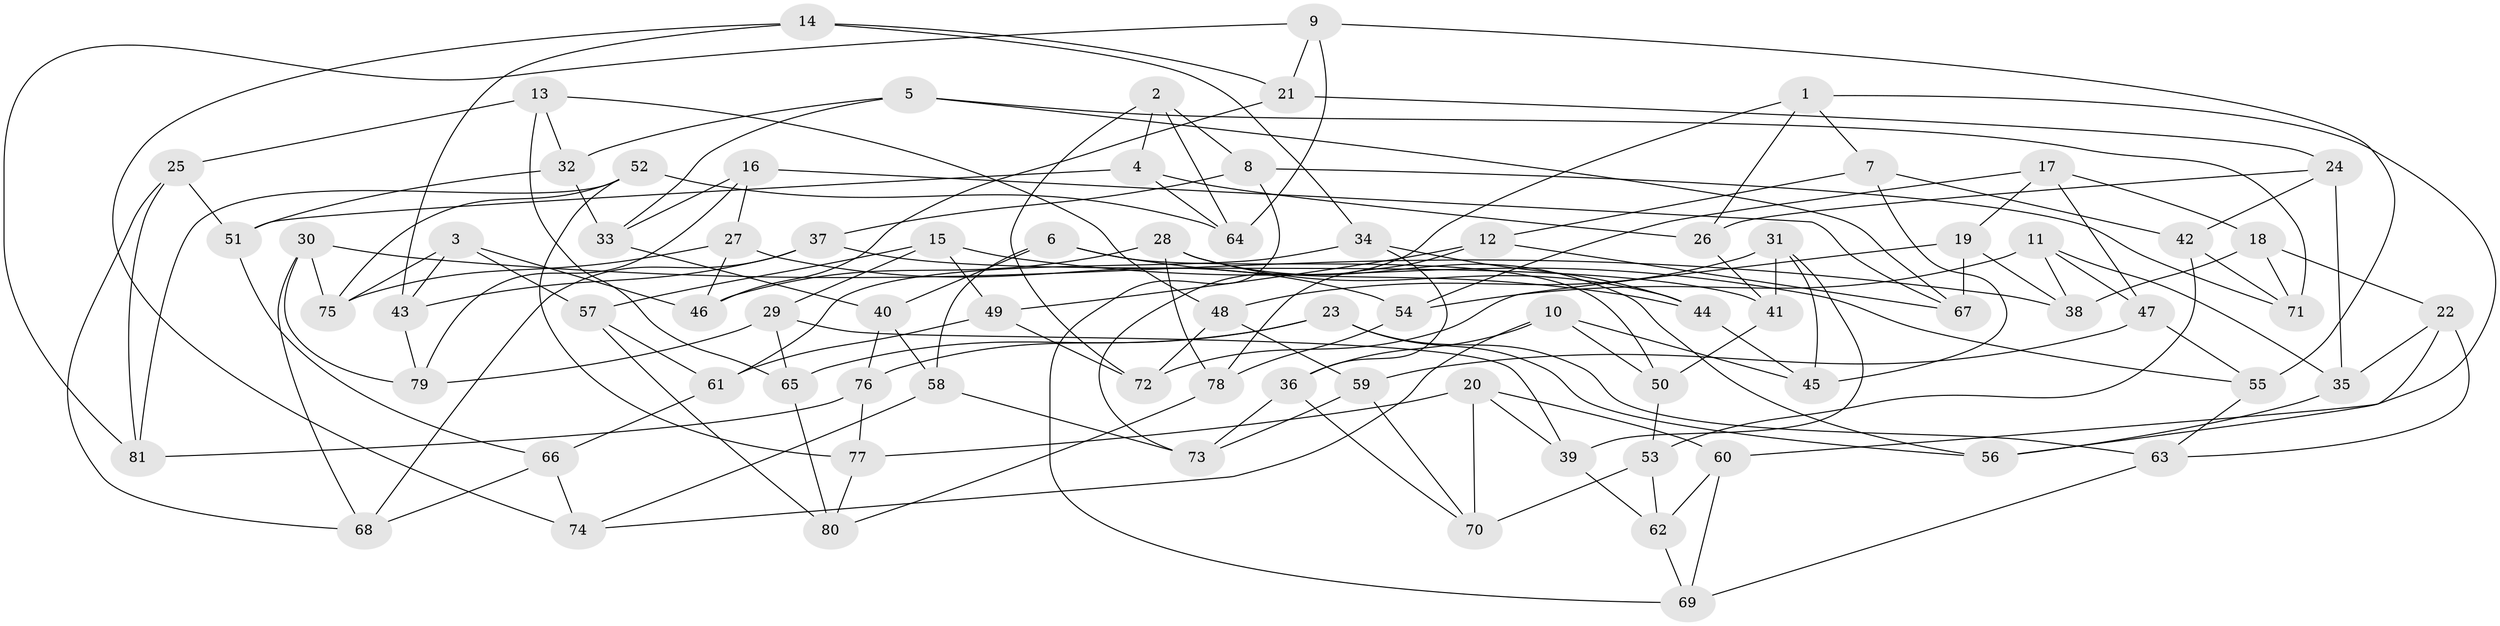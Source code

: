 // coarse degree distribution, {3: 0.125, 5: 0.15625, 4: 0.34375, 9: 0.0625, 7: 0.125, 2: 0.0625, 11: 0.03125, 6: 0.09375}
// Generated by graph-tools (version 1.1) at 2025/03/03/04/25 22:03:50]
// undirected, 81 vertices, 162 edges
graph export_dot {
graph [start="1"]
  node [color=gray90,style=filled];
  1;
  2;
  3;
  4;
  5;
  6;
  7;
  8;
  9;
  10;
  11;
  12;
  13;
  14;
  15;
  16;
  17;
  18;
  19;
  20;
  21;
  22;
  23;
  24;
  25;
  26;
  27;
  28;
  29;
  30;
  31;
  32;
  33;
  34;
  35;
  36;
  37;
  38;
  39;
  40;
  41;
  42;
  43;
  44;
  45;
  46;
  47;
  48;
  49;
  50;
  51;
  52;
  53;
  54;
  55;
  56;
  57;
  58;
  59;
  60;
  61;
  62;
  63;
  64;
  65;
  66;
  67;
  68;
  69;
  70;
  71;
  72;
  73;
  74;
  75;
  76;
  77;
  78;
  79;
  80;
  81;
  1 -- 73;
  1 -- 26;
  1 -- 7;
  1 -- 60;
  2 -- 72;
  2 -- 64;
  2 -- 8;
  2 -- 4;
  3 -- 46;
  3 -- 43;
  3 -- 57;
  3 -- 75;
  4 -- 26;
  4 -- 51;
  4 -- 64;
  5 -- 33;
  5 -- 71;
  5 -- 32;
  5 -- 67;
  6 -- 58;
  6 -- 44;
  6 -- 50;
  6 -- 40;
  7 -- 45;
  7 -- 42;
  7 -- 12;
  8 -- 37;
  8 -- 69;
  8 -- 71;
  9 -- 81;
  9 -- 64;
  9 -- 55;
  9 -- 21;
  10 -- 36;
  10 -- 45;
  10 -- 74;
  10 -- 50;
  11 -- 35;
  11 -- 47;
  11 -- 38;
  11 -- 54;
  12 -- 78;
  12 -- 67;
  12 -- 49;
  13 -- 48;
  13 -- 32;
  13 -- 25;
  13 -- 65;
  14 -- 34;
  14 -- 43;
  14 -- 21;
  14 -- 74;
  15 -- 55;
  15 -- 49;
  15 -- 29;
  15 -- 57;
  16 -- 27;
  16 -- 67;
  16 -- 33;
  16 -- 79;
  17 -- 18;
  17 -- 19;
  17 -- 54;
  17 -- 47;
  18 -- 71;
  18 -- 38;
  18 -- 22;
  19 -- 38;
  19 -- 72;
  19 -- 67;
  20 -- 70;
  20 -- 39;
  20 -- 60;
  20 -- 77;
  21 -- 24;
  21 -- 46;
  22 -- 56;
  22 -- 63;
  22 -- 35;
  23 -- 63;
  23 -- 56;
  23 -- 76;
  23 -- 65;
  24 -- 26;
  24 -- 42;
  24 -- 35;
  25 -- 68;
  25 -- 51;
  25 -- 81;
  26 -- 41;
  27 -- 46;
  27 -- 54;
  27 -- 75;
  28 -- 56;
  28 -- 46;
  28 -- 78;
  28 -- 44;
  29 -- 79;
  29 -- 39;
  29 -- 65;
  30 -- 75;
  30 -- 38;
  30 -- 79;
  30 -- 68;
  31 -- 41;
  31 -- 48;
  31 -- 39;
  31 -- 45;
  32 -- 33;
  32 -- 51;
  33 -- 40;
  34 -- 36;
  34 -- 61;
  34 -- 44;
  35 -- 56;
  36 -- 73;
  36 -- 70;
  37 -- 41;
  37 -- 43;
  37 -- 68;
  39 -- 62;
  40 -- 58;
  40 -- 76;
  41 -- 50;
  42 -- 71;
  42 -- 53;
  43 -- 79;
  44 -- 45;
  47 -- 55;
  47 -- 59;
  48 -- 72;
  48 -- 59;
  49 -- 72;
  49 -- 61;
  50 -- 53;
  51 -- 66;
  52 -- 77;
  52 -- 75;
  52 -- 81;
  52 -- 64;
  53 -- 70;
  53 -- 62;
  54 -- 78;
  55 -- 63;
  57 -- 80;
  57 -- 61;
  58 -- 74;
  58 -- 73;
  59 -- 70;
  59 -- 73;
  60 -- 69;
  60 -- 62;
  61 -- 66;
  62 -- 69;
  63 -- 69;
  65 -- 80;
  66 -- 68;
  66 -- 74;
  76 -- 77;
  76 -- 81;
  77 -- 80;
  78 -- 80;
}
